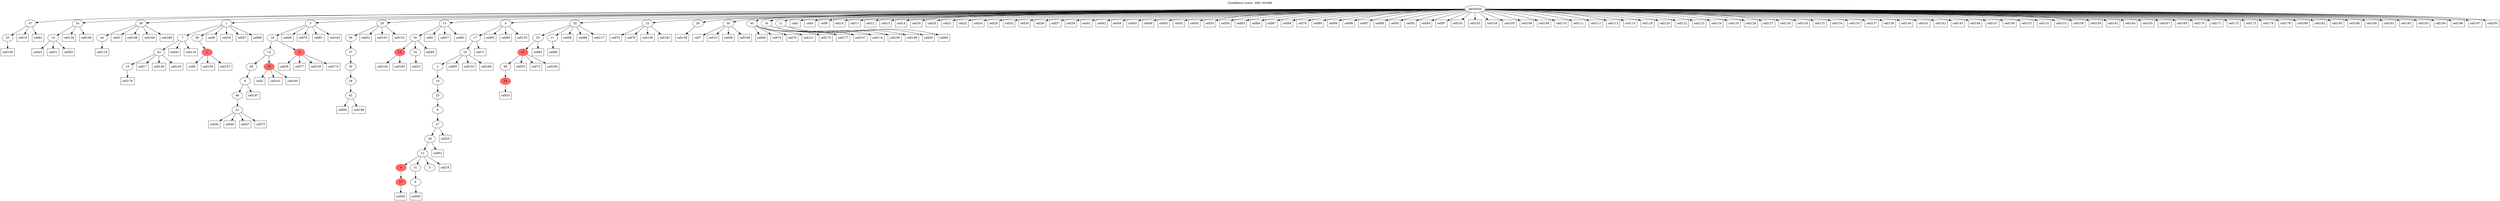 digraph g {
	"56" -> "57";
	"57" [label="25"];
	"52" -> "53";
	"53" [label="10"];
	"50" -> "51";
	"51" [label="44"];
	"47" -> "48";
	"48" [label="15"];
	"46" -> "47";
	"47" [label="43"];
	"44" -> "45";
	"45" [color=indianred1, style=filled, label="1"];
	"43" -> "44";
	"44" [label="38"];
	"43" -> "46";
	"46" [label="7"];
	"40" -> "41";
	"41" [label="41"];
	"39" -> "40";
	"40" [label="46"];
	"38" -> "39";
	"39" [label="8"];
	"36" -> "37";
	"37" [color=indianred1, style=filled, label="18"];
	"36" -> "38";
	"38" [label="48"];
	"35" -> "36";
	"36" [label="14"];
	"35" -> "42";
	"42" [color=indianred1, style=filled, label="3"];
	"34" -> "35";
	"35" [label="18"];
	"31" -> "32";
	"32" [label="42"];
	"30" -> "31";
	"31" [label="28"];
	"29" -> "30";
	"30" [label="35"];
	"28" -> "29";
	"29" [label="37"];
	"27" -> "28";
	"28" [label="36"];
	"23" -> "24";
	"24" [color=indianred1, style=filled, label="13"];
	"23" -> "25";
	"25" [label="34"];
	"22" -> "23";
	"23" [label="30"];
	"20" -> "21";
	"21" [color=indianred1, style=filled, label="27"];
	"17" -> "18";
	"18" [label="6"];
	"16" -> "17";
	"17" [label="31"];
	"16" -> "19";
	"19" [label="5"];
	"16" -> "20";
	"20" [color=indianred1, style=filled, label="4"];
	"15" -> "16";
	"16" [label="12"];
	"14" -> "15";
	"15" [label="40"];
	"13" -> "14";
	"14" [label="27"];
	"12" -> "13";
	"13" [label="9"];
	"11" -> "12";
	"12" [label="23"];
	"10" -> "11";
	"11" [label="19"];
	"9" -> "10";
	"10" [label="2"];
	"8" -> "9";
	"9" [label="20"];
	"7" -> "8";
	"8" [label="17"];
	"4" -> "5";
	"5" [color=indianred1, style=filled, label="33"];
	"3" -> "4";
	"4" [label="49"];
	"2" -> "3";
	"3" [color=indianred1, style=filled, label="32"];
	"1" -> "2";
	"2" [label="33"];
	"1" -> "6";
	"6" [label="11"];
	"0" -> "1";
	"1" [label="32"];
	"0" -> "7";
	"7" [label="4"];
	"0" -> "22";
	"22" [label="13"];
	"0" -> "26";
	"26" [label="22"];
	"0" -> "27";
	"27" [label="29"];
	"0" -> "33";
	"33" [label="26"];
	"0" -> "34";
	"34" [label="3"];
	"0" -> "43";
	"43" [label="1"];
	"0" -> "49";
	"49" [label="50"];
	"0" -> "50";
	"50" [label="39"];
	"0" -> "52";
	"52" [label="24"];
	"0" -> "54";
	"54" [label="45"];
	"0" -> "55";
	"55" [label="16"];
	"0" -> "56";
	"56" [label="47"];
	"0" -> "58";
	"58" [label="21"];
	"0" [label="germline"];
	"0" -> "cell1";
	"cell1" [shape=box];
	"22" -> "cell2";
	"cell2" [shape=box];
	"37" -> "cell3";
	"cell3" [shape=box];
	"0" -> "cell4";
	"cell4" [shape=box];
	"50" -> "cell5";
	"cell5" [shape=box];
	"0" -> "cell6";
	"cell6" [shape=box];
	"49" -> "cell7";
	"cell7" [shape=box];
	"43" -> "cell8";
	"cell8" [shape=box];
	"45" -> "cell9";
	"cell9" [shape=box];
	"0" -> "cell10";
	"cell10" [shape=box];
	"0" -> "cell11";
	"cell11" [shape=box];
	"0" -> "cell12";
	"cell12" [shape=box];
	"0" -> "cell13";
	"cell13" [shape=box];
	"0" -> "cell14";
	"cell14" [shape=box];
	"49" -> "cell15";
	"cell15" [shape=box];
	"0" -> "cell16";
	"cell16" [shape=box];
	"47" -> "cell17";
	"cell17" [shape=box];
	"16" -> "cell18";
	"cell18" [shape=box];
	"56" -> "cell19";
	"cell19" [shape=box];
	"0" -> "cell20";
	"cell20" [shape=box];
	"0" -> "cell21";
	"cell21" [shape=box];
	"0" -> "cell22";
	"cell22" [shape=box];
	"25" -> "cell23";
	"cell23" [shape=box];
	"0" -> "cell24";
	"cell24" [shape=box];
	"14" -> "cell25";
	"cell25" [shape=box];
	"41" -> "cell26";
	"cell26" [shape=box];
	"22" -> "cell27";
	"cell27" [shape=box];
	"42" -> "cell28";
	"cell28" [shape=box];
	"0" -> "cell29";
	"cell29" [shape=box];
	"58" -> "cell30";
	"cell30" [shape=box];
	"27" -> "cell31";
	"cell31" [shape=box];
	"0" -> "cell32";
	"cell32" [shape=box];
	"3" -> "cell33";
	"cell33" [shape=box];
	"0" -> "cell34";
	"cell34" [shape=box];
	"43" -> "cell35";
	"cell35" [shape=box];
	"0" -> "cell36";
	"cell36" [shape=box];
	"0" -> "cell37";
	"cell37" [shape=box];
	"49" -> "cell38";
	"cell38" [shape=box];
	"0" -> "cell39";
	"cell39" [shape=box];
	"46" -> "cell40";
	"cell40" [shape=box];
	"0" -> "cell41";
	"cell41" [shape=box];
	"0" -> "cell42";
	"cell42" [shape=box];
	"53" -> "cell43";
	"cell43" [shape=box];
	"0" -> "cell44";
	"cell44" [shape=box];
	"0" -> "cell45";
	"cell45" [shape=box];
	"41" -> "cell46";
	"cell46" [shape=box];
	"41" -> "cell47";
	"cell47" [shape=box];
	"54" -> "cell48";
	"cell48" [shape=box];
	"0" -> "cell49";
	"cell49" [shape=box];
	"0" -> "cell50";
	"cell50" [shape=box];
	"53" -> "cell51";
	"cell51" [shape=box];
	"0" -> "cell52";
	"cell52" [shape=box];
	"5" -> "cell53";
	"cell53" [shape=box];
	"0" -> "cell54";
	"cell54" [shape=box];
	"0" -> "cell55";
	"cell55" [shape=box];
	"0" -> "cell56";
	"cell56" [shape=box];
	"43" -> "cell57";
	"cell57" [shape=box];
	"32" -> "cell58";
	"cell58" [shape=box];
	"21" -> "cell59";
	"cell59" [shape=box];
	"58" -> "cell60";
	"cell60" [shape=box];
	"56" -> "cell61";
	"cell61" [shape=box];
	"15" -> "cell62";
	"cell62" [shape=box];
	"0" -> "cell63";
	"cell63" [shape=box];
	"0" -> "cell64";
	"cell64" [shape=box];
	"9" -> "cell65";
	"cell65" [shape=box];
	"34" -> "cell66";
	"cell66" [shape=box];
	"0" -> "cell67";
	"cell67" [shape=box];
	"1" -> "cell68";
	"cell68" [shape=box];
	"0" -> "cell69";
	"cell69" [shape=box];
	"26" -> "cell70";
	"cell70" [shape=box];
	"8" -> "cell71";
	"cell71" [shape=box];
	"3" -> "cell72";
	"cell72" [shape=box];
	"41" -> "cell73";
	"cell73" [shape=box];
	"54" -> "cell74";
	"cell74" [shape=box];
	"54" -> "cell75";
	"cell75" [shape=box];
	"0" -> "cell76";
	"cell76" [shape=box];
	"42" -> "cell77";
	"cell77" [shape=box];
	"34" -> "cell78";
	"cell78" [shape=box];
	"26" -> "cell79";
	"cell79" [shape=box];
	"0" -> "cell80";
	"cell80" [shape=box];
	"34" -> "cell81";
	"cell81" [shape=box];
	"2" -> "cell82";
	"cell82" [shape=box];
	"22" -> "cell83";
	"cell83" [shape=box];
	"0" -> "cell84";
	"cell84" [shape=box];
	"23" -> "cell85";
	"cell85" [shape=box];
	"0" -> "cell86";
	"cell86" [shape=box];
	"0" -> "cell87";
	"cell87" [shape=box];
	"1" -> "cell88";
	"cell88" [shape=box];
	"0" -> "cell89";
	"cell89" [shape=box];
	"18" -> "cell90";
	"cell90" [shape=box];
	"0" -> "cell91";
	"cell91" [shape=box];
	"0" -> "cell92";
	"cell92" [shape=box];
	"53" -> "cell93";
	"cell93" [shape=box];
	"0" -> "cell94";
	"cell94" [shape=box];
	"7" -> "cell95";
	"cell95" [shape=box];
	"6" -> "cell96";
	"cell96" [shape=box];
	"0" -> "cell97";
	"cell97" [shape=box];
	"7" -> "cell98";
	"cell98" [shape=box];
	"43" -> "cell99";
	"cell99" [shape=box];
	"3" -> "cell100";
	"cell100" [shape=box];
	"0" -> "cell101";
	"cell101" [shape=box];
	"0" -> "cell102";
	"cell102" [shape=box];
	"27" -> "cell103";
	"cell103" [shape=box];
	"0" -> "cell104";
	"cell104" [shape=box];
	"0" -> "cell105";
	"cell105" [shape=box];
	"0" -> "cell106";
	"cell106" [shape=box];
	"55" -> "cell107";
	"cell107" [shape=box];
	"57" -> "cell108";
	"cell108" [shape=box];
	"0" -> "cell109";
	"cell109" [shape=box];
	"0" -> "cell110";
	"cell110" [shape=box];
	"0" -> "cell111";
	"cell111" [shape=box];
	"0" -> "cell112";
	"cell112" [shape=box];
	"0" -> "cell113";
	"cell113" [shape=box];
	"55" -> "cell114";
	"cell114" [shape=box];
	"0" -> "cell115";
	"cell115" [shape=box];
	"46" -> "cell116";
	"cell116" [shape=box];
	"1" -> "cell117";
	"cell117" [shape=box];
	"0" -> "cell118";
	"cell118" [shape=box];
	"51" -> "cell119";
	"cell119" [shape=box];
	"0" -> "cell120";
	"cell120" [shape=box];
	"54" -> "cell121";
	"cell121" [shape=box];
	"0" -> "cell122";
	"cell122" [shape=box];
	"0" -> "cell123";
	"cell123" [shape=box];
	"0" -> "cell124";
	"cell124" [shape=box];
	"0" -> "cell125";
	"cell125" [shape=box];
	"0" -> "cell126";
	"cell126" [shape=box];
	"0" -> "cell127";
	"cell127" [shape=box];
	"0" -> "cell128";
	"cell128" [shape=box];
	"0" -> "cell129";
	"cell129" [shape=box];
	"26" -> "cell130";
	"cell130" [shape=box];
	"0" -> "cell131";
	"cell131" [shape=box];
	"27" -> "cell132";
	"cell132" [shape=box];
	"9" -> "cell133";
	"cell133" [shape=box];
	"0" -> "cell134";
	"cell134" [shape=box];
	"0" -> "cell135";
	"cell135" [shape=box];
	"47" -> "cell136";
	"cell136" [shape=box];
	"0" -> "cell137";
	"cell137" [shape=box];
	"0" -> "cell138";
	"cell138" [shape=box];
	"52" -> "cell139";
	"cell139" [shape=box];
	"0" -> "cell140";
	"cell140" [shape=box];
	"0" -> "cell141";
	"cell141" [shape=box];
	"0" -> "cell142";
	"cell142" [shape=box];
	"47" -> "cell143";
	"cell143" [shape=box];
	"24" -> "cell144";
	"cell144" [shape=box];
	"0" -> "cell145";
	"cell145" [shape=box];
	"0" -> "cell146";
	"cell146" [shape=box];
	"0" -> "cell147";
	"cell147" [shape=box];
	"50" -> "cell148";
	"cell148" [shape=box];
	"0" -> "cell149";
	"cell149" [shape=box];
	"42" -> "cell150";
	"cell150" [shape=box];
	"0" -> "cell151";
	"cell151" [shape=box];
	"0" -> "cell152";
	"cell152" [shape=box];
	"0" -> "cell153";
	"cell153" [shape=box];
	"45" -> "cell154";
	"cell154" [shape=box];
	"7" -> "cell155";
	"cell155" [shape=box];
	"33" -> "cell156";
	"cell156" [shape=box];
	"45" -> "cell157";
	"cell157" [shape=box];
	"0" -> "cell158";
	"cell158" [shape=box];
	"0" -> "cell159";
	"cell159" [shape=box];
	"55" -> "cell160";
	"cell160" [shape=box];
	"37" -> "cell161";
	"cell161" [shape=box];
	"0" -> "cell162";
	"cell162" [shape=box];
	"34" -> "cell163";
	"cell163" [shape=box];
	"0" -> "cell164";
	"cell164" [shape=box];
	"0" -> "cell165";
	"cell165" [shape=box];
	"52" -> "cell166";
	"cell166" [shape=box];
	"0" -> "cell167";
	"cell167" [shape=box];
	"49" -> "cell168";
	"cell168" [shape=box];
	"0" -> "cell169";
	"cell169" [shape=box];
	"0" -> "cell170";
	"cell170" [shape=box];
	"0" -> "cell171";
	"cell171" [shape=box];
	"0" -> "cell172";
	"cell172" [shape=box];
	"0" -> "cell173";
	"cell173" [shape=box];
	"42" -> "cell174";
	"cell174" [shape=box];
	"54" -> "cell175";
	"cell175" [shape=box];
	"48" -> "cell176";
	"cell176" [shape=box];
	"54" -> "cell177";
	"cell177" [shape=box];
	"0" -> "cell178";
	"cell178" [shape=box];
	"0" -> "cell179";
	"cell179" [shape=box];
	"0" -> "cell180";
	"cell180" [shape=box];
	"26" -> "cell181";
	"cell181" [shape=box];
	"0" -> "cell182";
	"cell182" [shape=box];
	"24" -> "cell183";
	"cell183" [shape=box];
	"50" -> "cell184";
	"cell184" [shape=box];
	"0" -> "cell185";
	"cell185" [shape=box];
	"9" -> "cell186";
	"cell186" [shape=box];
	"39" -> "cell187";
	"cell187" [shape=box];
	"0" -> "cell188";
	"cell188" [shape=box];
	"50" -> "cell189";
	"cell189" [shape=box];
	"0" -> "cell190";
	"cell190" [shape=box];
	"0" -> "cell191";
	"cell191" [shape=box];
	"0" -> "cell192";
	"cell192" [shape=box];
	"0" -> "cell193";
	"cell193" [shape=box];
	"0" -> "cell194";
	"cell194" [shape=box];
	"37" -> "cell195";
	"cell195" [shape=box];
	"0" -> "cell196";
	"cell196" [shape=box];
	"0" -> "cell197";
	"cell197" [shape=box];
	"32" -> "cell198";
	"cell198" [shape=box];
	"55" -> "cell199";
	"cell199" [shape=box];
	"0" -> "cell200";
	"cell200" [shape=box];
	labelloc="t";
	label="Confidence score: -496.191690";
}
